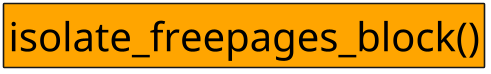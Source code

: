 @startuml
scale 1/2

skinparam Component {
    Style rectangle
    FontSize 80
    BorderThickness 3.2
    BackgroundColor Orange
}

[isolate_freepages_block()]
@enduml
